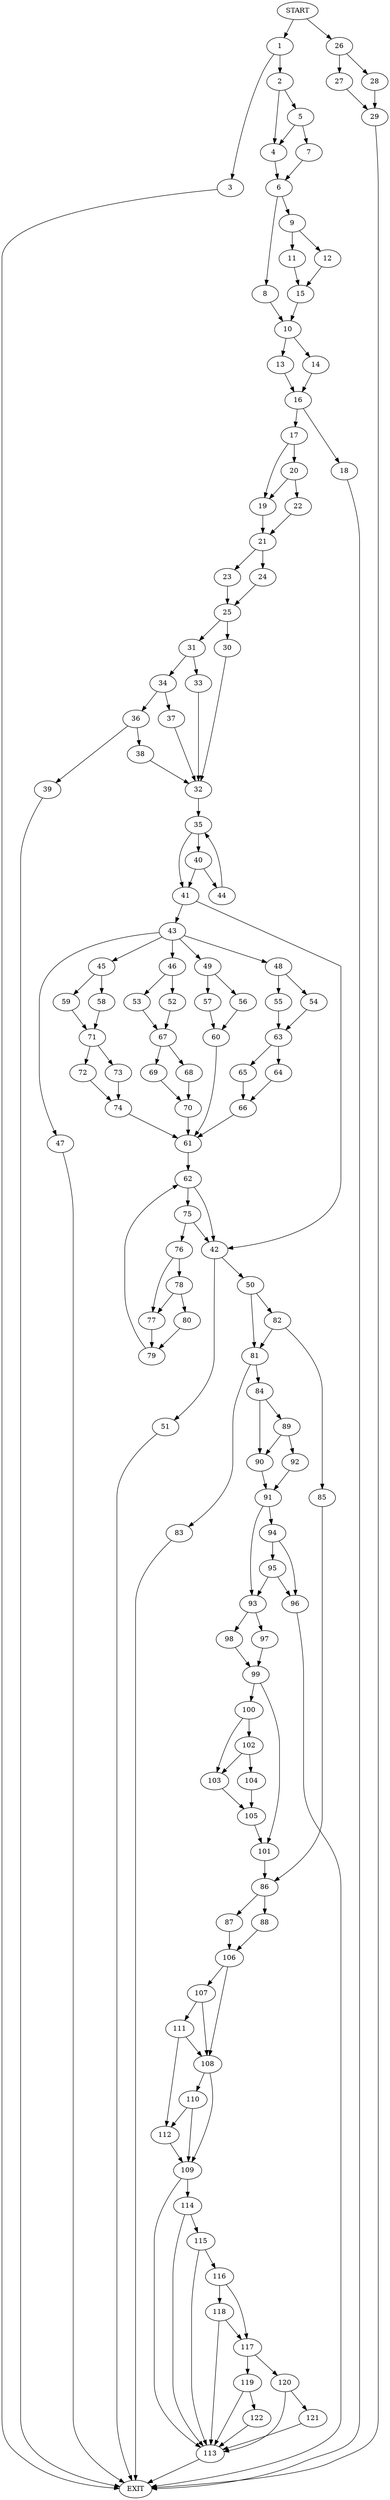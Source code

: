 digraph {
0 [label="START"]
123 [label="EXIT"]
0 -> 1
1 -> 2
1 -> 3
3 -> 123
2 -> 4
2 -> 5
4 -> 6
5 -> 7
5 -> 4
7 -> 6
6 -> 8
6 -> 9
8 -> 10
9 -> 11
9 -> 12
10 -> 13
10 -> 14
11 -> 15
12 -> 15
15 -> 10
14 -> 16
13 -> 16
16 -> 17
16 -> 18
17 -> 19
17 -> 20
18 -> 123
19 -> 21
20 -> 22
20 -> 19
22 -> 21
21 -> 23
21 -> 24
23 -> 25
24 -> 25
0 -> 26
26 -> 27
26 -> 28
27 -> 29
28 -> 29
29 -> 123
25 -> 30
25 -> 31
30 -> 32
31 -> 33
31 -> 34
32 -> 35
33 -> 32
34 -> 36
34 -> 37
37 -> 32
36 -> 38
36 -> 39
39 -> 123
38 -> 32
35 -> 40
35 -> 41
41 -> 42
41 -> 43
40 -> 44
40 -> 41
44 -> 35
43 -> 45
43 -> 46
43 -> 47
43 -> 48
43 -> 49
42 -> 50
42 -> 51
47 -> 123
46 -> 52
46 -> 53
48 -> 54
48 -> 55
49 -> 56
49 -> 57
45 -> 58
45 -> 59
57 -> 60
56 -> 60
60 -> 61
61 -> 62
54 -> 63
55 -> 63
63 -> 64
63 -> 65
64 -> 66
65 -> 66
66 -> 61
53 -> 67
52 -> 67
67 -> 68
67 -> 69
69 -> 70
68 -> 70
70 -> 61
58 -> 71
59 -> 71
71 -> 72
71 -> 73
73 -> 74
72 -> 74
74 -> 61
62 -> 42
62 -> 75
75 -> 42
75 -> 76
76 -> 77
76 -> 78
77 -> 79
78 -> 77
78 -> 80
80 -> 79
79 -> 62
50 -> 81
50 -> 82
51 -> 123
81 -> 83
81 -> 84
82 -> 81
82 -> 85
85 -> 86
86 -> 87
86 -> 88
84 -> 89
84 -> 90
83 -> 123
90 -> 91
89 -> 92
89 -> 90
92 -> 91
91 -> 93
91 -> 94
94 -> 95
94 -> 96
93 -> 97
93 -> 98
96 -> 123
95 -> 96
95 -> 93
98 -> 99
97 -> 99
99 -> 100
99 -> 101
100 -> 102
100 -> 103
101 -> 86
102 -> 104
102 -> 103
103 -> 105
104 -> 105
105 -> 101
87 -> 106
88 -> 106
106 -> 107
106 -> 108
108 -> 109
108 -> 110
107 -> 108
107 -> 111
111 -> 112
111 -> 108
112 -> 109
109 -> 113
109 -> 114
110 -> 109
110 -> 112
114 -> 113
114 -> 115
113 -> 123
115 -> 116
115 -> 113
116 -> 117
116 -> 118
118 -> 117
118 -> 113
117 -> 119
117 -> 120
120 -> 113
120 -> 121
119 -> 113
119 -> 122
121 -> 113
122 -> 113
}
